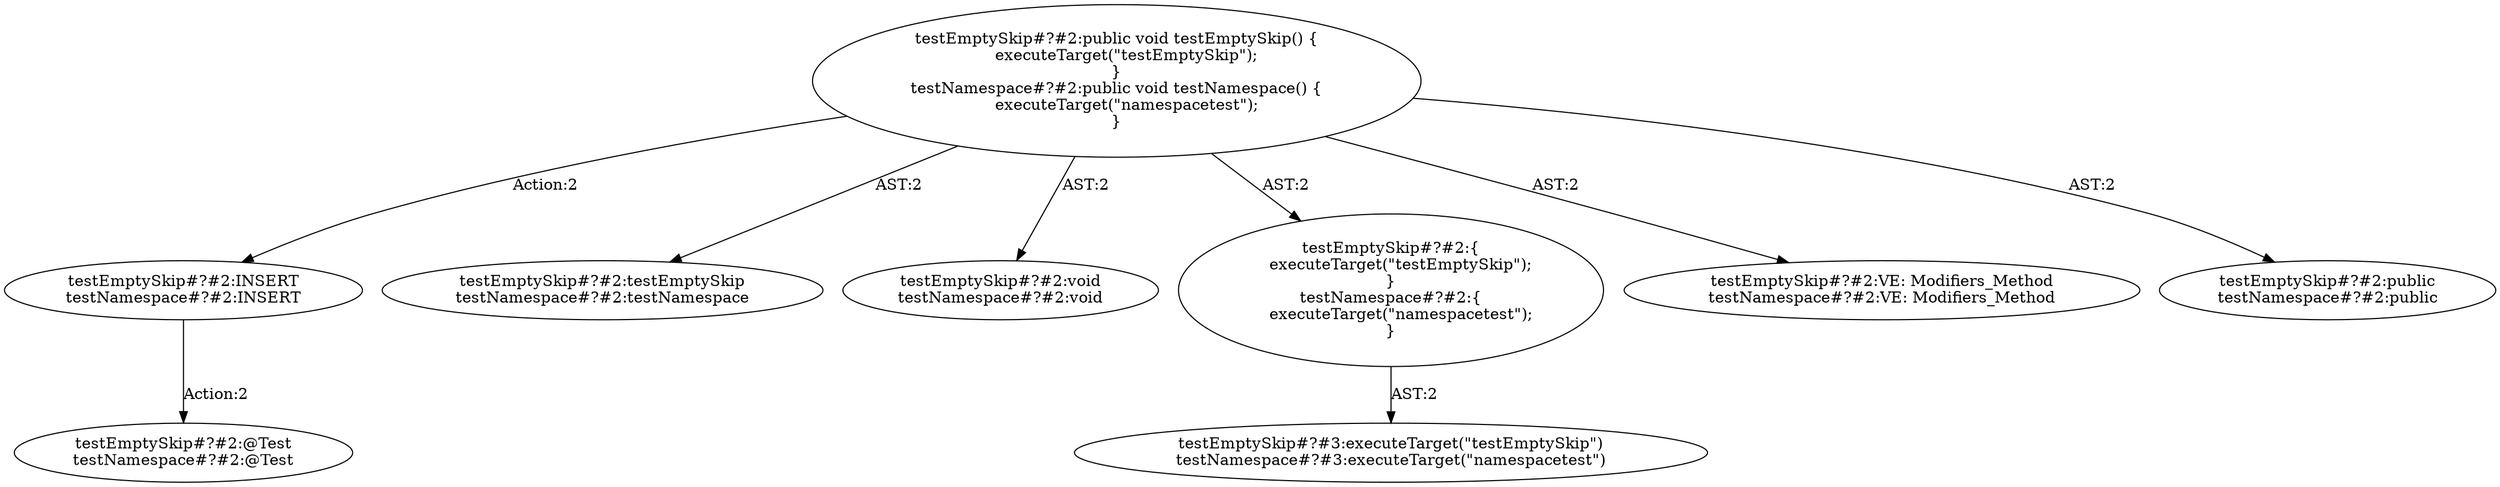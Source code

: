 digraph "Pattern" {
0 [label="testEmptySkip#?#2:INSERT
testNamespace#?#2:INSERT" shape=ellipse]
1 [label="testEmptySkip#?#2:public void testEmptySkip() \{
    executeTarget(\"testEmptySkip\");
\}
testNamespace#?#2:public void testNamespace() \{
    executeTarget(\"namespacetest\");
\}" shape=ellipse]
2 [label="testEmptySkip#?#2:testEmptySkip
testNamespace#?#2:testNamespace" shape=ellipse]
3 [label="testEmptySkip#?#2:void
testNamespace#?#2:void" shape=ellipse]
4 [label="testEmptySkip#?#2:\{
    executeTarget(\"testEmptySkip\");
\}
testNamespace#?#2:\{
    executeTarget(\"namespacetest\");
\}" shape=ellipse]
5 [label="testEmptySkip#?#3:executeTarget(\"testEmptySkip\")
testNamespace#?#3:executeTarget(\"namespacetest\")" shape=ellipse]
6 [label="testEmptySkip#?#2:VE: Modifiers_Method
testNamespace#?#2:VE: Modifiers_Method" shape=ellipse]
7 [label="testEmptySkip#?#2:public
testNamespace#?#2:public" shape=ellipse]
8 [label="testEmptySkip#?#2:@Test
testNamespace#?#2:@Test" shape=ellipse]
0 -> 8 [label="Action:2"];
1 -> 0 [label="Action:2"];
1 -> 2 [label="AST:2"];
1 -> 3 [label="AST:2"];
1 -> 4 [label="AST:2"];
1 -> 6 [label="AST:2"];
1 -> 7 [label="AST:2"];
4 -> 5 [label="AST:2"];
}